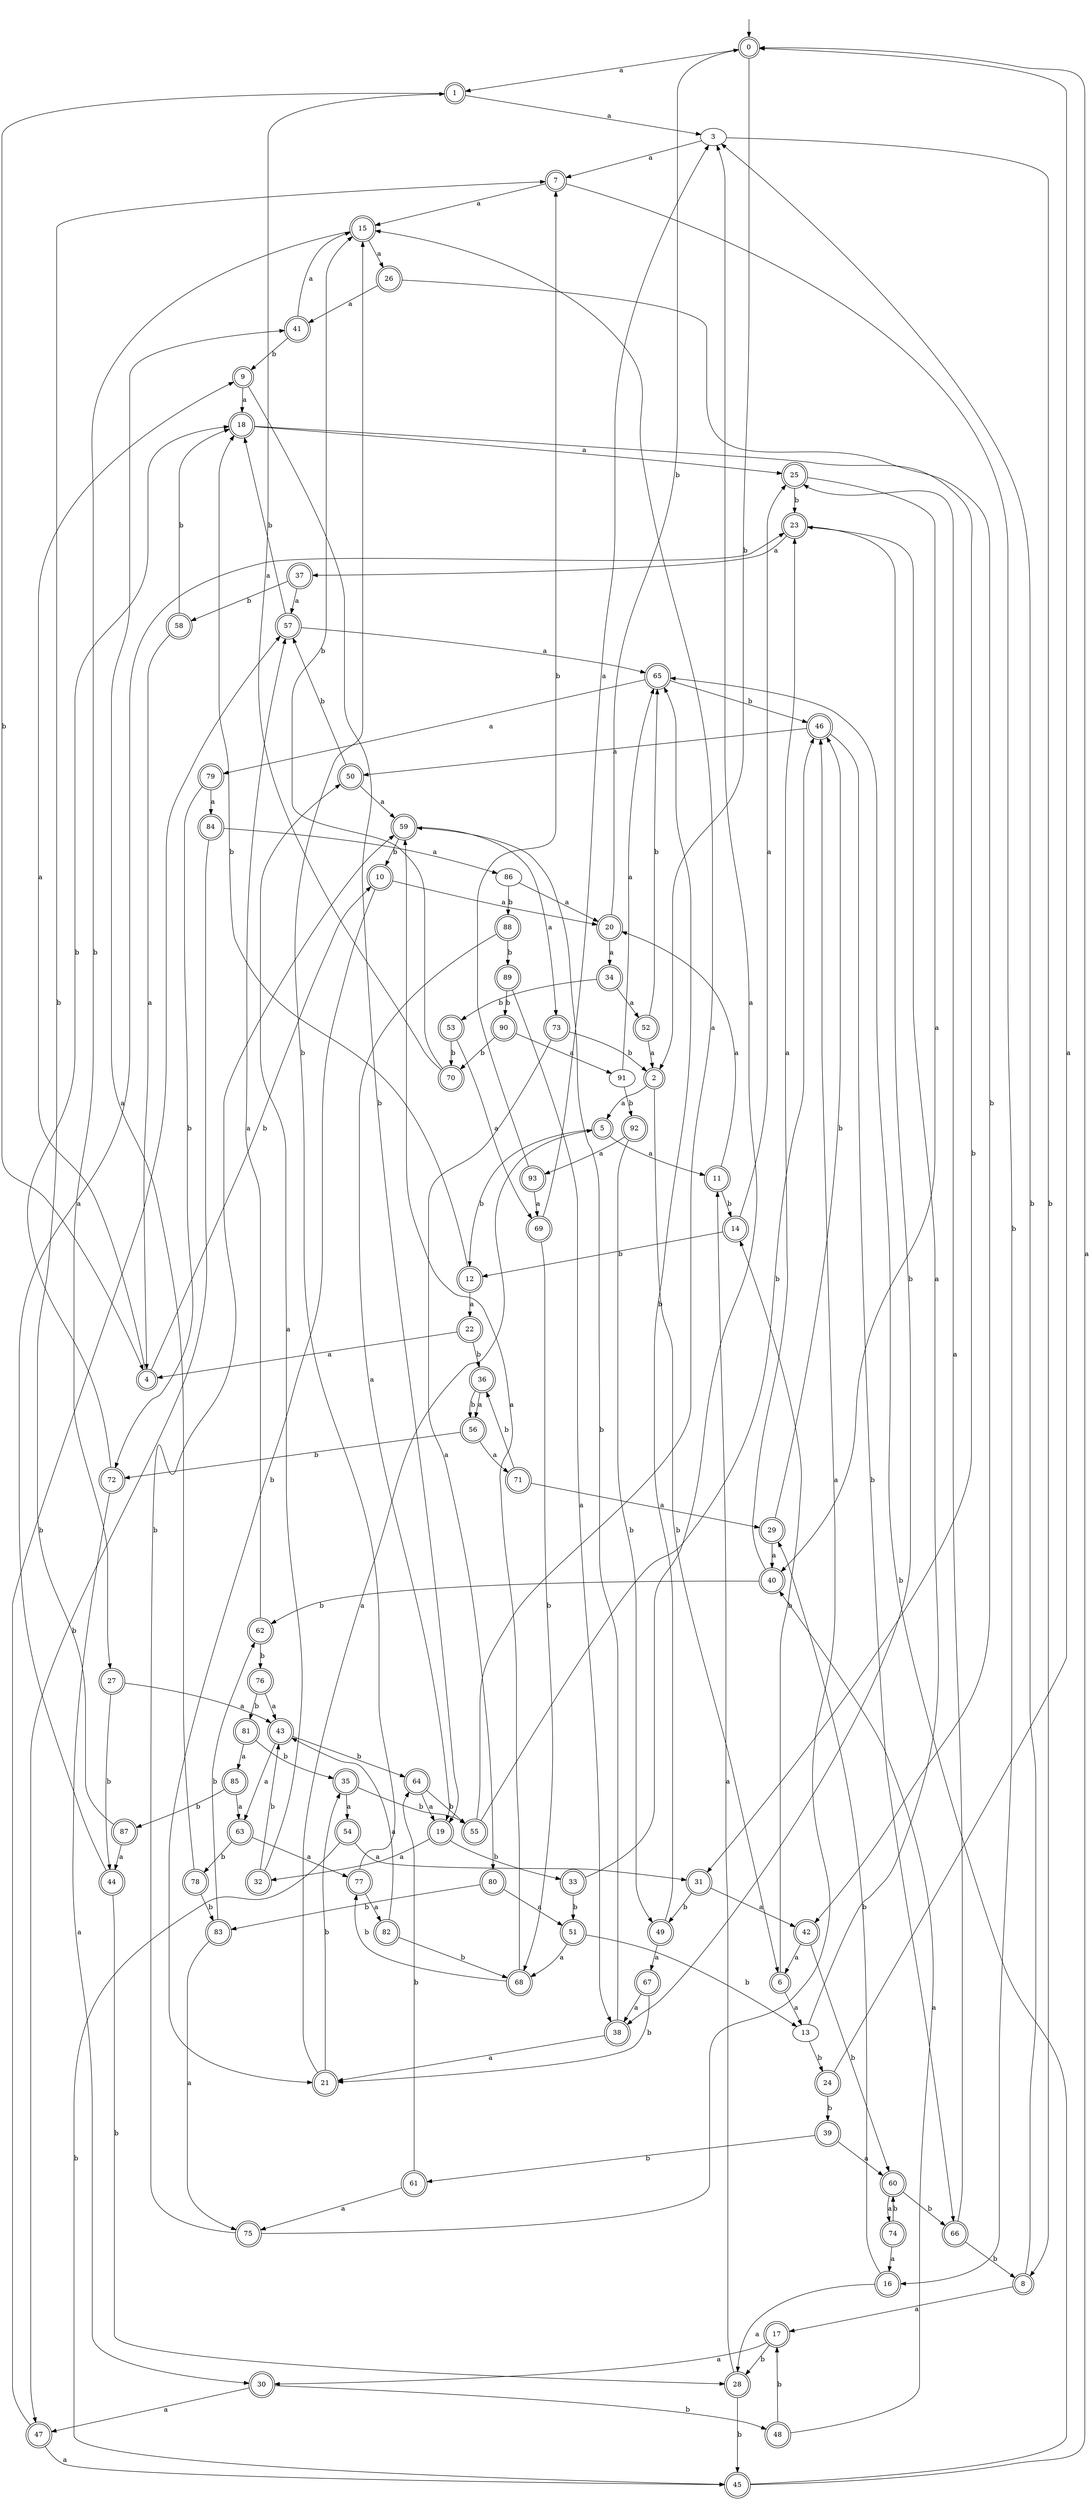 digraph RandomDFA {
  __start0 [label="", shape=none];
  __start0 -> 0 [label=""];
  0 [shape=circle] [shape=doublecircle]
  0 -> 1 [label="a"]
  0 -> 2 [label="b"]
  1 [shape=doublecircle]
  1 -> 3 [label="a"]
  1 -> 4 [label="b"]
  2 [shape=doublecircle]
  2 -> 5 [label="a"]
  2 -> 6 [label="b"]
  3
  3 -> 7 [label="a"]
  3 -> 8 [label="b"]
  4 [shape=doublecircle]
  4 -> 9 [label="a"]
  4 -> 10 [label="b"]
  5 [shape=doublecircle]
  5 -> 11 [label="a"]
  5 -> 12 [label="b"]
  6 [shape=doublecircle]
  6 -> 13 [label="a"]
  6 -> 14 [label="b"]
  7 [shape=doublecircle]
  7 -> 15 [label="a"]
  7 -> 16 [label="b"]
  8 [shape=doublecircle]
  8 -> 17 [label="a"]
  8 -> 3 [label="b"]
  9 [shape=doublecircle]
  9 -> 18 [label="a"]
  9 -> 19 [label="b"]
  10 [shape=doublecircle]
  10 -> 20 [label="a"]
  10 -> 21 [label="b"]
  11 [shape=doublecircle]
  11 -> 20 [label="a"]
  11 -> 14 [label="b"]
  12 [shape=doublecircle]
  12 -> 22 [label="a"]
  12 -> 18 [label="b"]
  13
  13 -> 23 [label="a"]
  13 -> 24 [label="b"]
  14 [shape=doublecircle]
  14 -> 25 [label="a"]
  14 -> 12 [label="b"]
  15 [shape=doublecircle]
  15 -> 26 [label="a"]
  15 -> 27 [label="b"]
  16 [shape=doublecircle]
  16 -> 28 [label="a"]
  16 -> 29 [label="b"]
  17 [shape=doublecircle]
  17 -> 30 [label="a"]
  17 -> 28 [label="b"]
  18 [shape=doublecircle]
  18 -> 25 [label="a"]
  18 -> 31 [label="b"]
  19 [shape=doublecircle]
  19 -> 32 [label="a"]
  19 -> 33 [label="b"]
  20 [shape=doublecircle]
  20 -> 34 [label="a"]
  20 -> 0 [label="b"]
  21 [shape=doublecircle]
  21 -> 5 [label="a"]
  21 -> 35 [label="b"]
  22 [shape=doublecircle]
  22 -> 4 [label="a"]
  22 -> 36 [label="b"]
  23 [shape=doublecircle]
  23 -> 37 [label="a"]
  23 -> 38 [label="b"]
  24 [shape=doublecircle]
  24 -> 0 [label="a"]
  24 -> 39 [label="b"]
  25 [shape=doublecircle]
  25 -> 40 [label="a"]
  25 -> 23 [label="b"]
  26 [shape=doublecircle]
  26 -> 41 [label="a"]
  26 -> 42 [label="b"]
  27 [shape=doublecircle]
  27 -> 43 [label="a"]
  27 -> 44 [label="b"]
  28 [shape=doublecircle]
  28 -> 11 [label="a"]
  28 -> 45 [label="b"]
  29 [shape=doublecircle]
  29 -> 40 [label="a"]
  29 -> 46 [label="b"]
  30 [shape=doublecircle]
  30 -> 47 [label="a"]
  30 -> 48 [label="b"]
  31 [shape=doublecircle]
  31 -> 42 [label="a"]
  31 -> 49 [label="b"]
  32 [shape=doublecircle]
  32 -> 50 [label="a"]
  32 -> 43 [label="b"]
  33 [shape=doublecircle]
  33 -> 3 [label="a"]
  33 -> 51 [label="b"]
  34 [shape=doublecircle]
  34 -> 52 [label="a"]
  34 -> 53 [label="b"]
  35 [shape=doublecircle]
  35 -> 54 [label="a"]
  35 -> 55 [label="b"]
  36 [shape=doublecircle]
  36 -> 56 [label="a"]
  36 -> 56 [label="b"]
  37 [shape=doublecircle]
  37 -> 57 [label="a"]
  37 -> 58 [label="b"]
  38 [shape=doublecircle]
  38 -> 21 [label="a"]
  38 -> 59 [label="b"]
  39 [shape=doublecircle]
  39 -> 60 [label="a"]
  39 -> 61 [label="b"]
  40 [shape=doublecircle]
  40 -> 23 [label="a"]
  40 -> 62 [label="b"]
  41 [shape=doublecircle]
  41 -> 15 [label="a"]
  41 -> 9 [label="b"]
  42 [shape=doublecircle]
  42 -> 6 [label="a"]
  42 -> 60 [label="b"]
  43 [shape=doublecircle]
  43 -> 63 [label="a"]
  43 -> 64 [label="b"]
  44 [shape=doublecircle]
  44 -> 23 [label="a"]
  44 -> 28 [label="b"]
  45 [shape=doublecircle]
  45 -> 0 [label="a"]
  45 -> 65 [label="b"]
  46 [shape=doublecircle]
  46 -> 50 [label="a"]
  46 -> 66 [label="b"]
  47 [shape=doublecircle]
  47 -> 45 [label="a"]
  47 -> 57 [label="b"]
  48 [shape=doublecircle]
  48 -> 40 [label="a"]
  48 -> 17 [label="b"]
  49 [shape=doublecircle]
  49 -> 67 [label="a"]
  49 -> 65 [label="b"]
  50 [shape=doublecircle]
  50 -> 59 [label="a"]
  50 -> 57 [label="b"]
  51 [shape=doublecircle]
  51 -> 68 [label="a"]
  51 -> 13 [label="b"]
  52 [shape=doublecircle]
  52 -> 2 [label="a"]
  52 -> 65 [label="b"]
  53 [shape=doublecircle]
  53 -> 69 [label="a"]
  53 -> 70 [label="b"]
  54 [shape=doublecircle]
  54 -> 31 [label="a"]
  54 -> 45 [label="b"]
  55 [shape=doublecircle]
  55 -> 15 [label="a"]
  55 -> 46 [label="b"]
  56 [shape=doublecircle]
  56 -> 71 [label="a"]
  56 -> 72 [label="b"]
  57 [shape=doublecircle]
  57 -> 65 [label="a"]
  57 -> 18 [label="b"]
  58 [shape=doublecircle]
  58 -> 4 [label="a"]
  58 -> 18 [label="b"]
  59 [shape=doublecircle]
  59 -> 73 [label="a"]
  59 -> 10 [label="b"]
  60 [shape=doublecircle]
  60 -> 74 [label="a"]
  60 -> 66 [label="b"]
  61 [shape=doublecircle]
  61 -> 75 [label="a"]
  61 -> 64 [label="b"]
  62 [shape=doublecircle]
  62 -> 57 [label="a"]
  62 -> 76 [label="b"]
  63 [shape=doublecircle]
  63 -> 77 [label="a"]
  63 -> 78 [label="b"]
  64 [shape=doublecircle]
  64 -> 19 [label="a"]
  64 -> 55 [label="b"]
  65 [shape=doublecircle]
  65 -> 79 [label="a"]
  65 -> 46 [label="b"]
  66 [shape=doublecircle]
  66 -> 25 [label="a"]
  66 -> 8 [label="b"]
  67 [shape=doublecircle]
  67 -> 38 [label="a"]
  67 -> 21 [label="b"]
  68 [shape=doublecircle]
  68 -> 59 [label="a"]
  68 -> 77 [label="b"]
  69 [shape=doublecircle]
  69 -> 3 [label="a"]
  69 -> 68 [label="b"]
  70 [shape=doublecircle]
  70 -> 1 [label="a"]
  70 -> 15 [label="b"]
  71 [shape=doublecircle]
  71 -> 29 [label="a"]
  71 -> 36 [label="b"]
  72 [shape=doublecircle]
  72 -> 30 [label="a"]
  72 -> 18 [label="b"]
  73 [shape=doublecircle]
  73 -> 80 [label="a"]
  73 -> 2 [label="b"]
  74 [shape=doublecircle]
  74 -> 16 [label="a"]
  74 -> 60 [label="b"]
  75 [shape=doublecircle]
  75 -> 46 [label="a"]
  75 -> 59 [label="b"]
  76 [shape=doublecircle]
  76 -> 43 [label="a"]
  76 -> 81 [label="b"]
  77 [shape=doublecircle]
  77 -> 82 [label="a"]
  77 -> 15 [label="b"]
  78 [shape=doublecircle]
  78 -> 41 [label="a"]
  78 -> 83 [label="b"]
  79 [shape=doublecircle]
  79 -> 84 [label="a"]
  79 -> 72 [label="b"]
  80 [shape=doublecircle]
  80 -> 51 [label="a"]
  80 -> 83 [label="b"]
  81 [shape=doublecircle]
  81 -> 85 [label="a"]
  81 -> 35 [label="b"]
  82 [shape=doublecircle]
  82 -> 43 [label="a"]
  82 -> 68 [label="b"]
  83 [shape=doublecircle]
  83 -> 75 [label="a"]
  83 -> 62 [label="b"]
  84 [shape=doublecircle]
  84 -> 86 [label="a"]
  84 -> 47 [label="b"]
  85 [shape=doublecircle]
  85 -> 63 [label="a"]
  85 -> 87 [label="b"]
  86
  86 -> 20 [label="a"]
  86 -> 88 [label="b"]
  87 [shape=doublecircle]
  87 -> 44 [label="a"]
  87 -> 7 [label="b"]
  88 [shape=doublecircle]
  88 -> 19 [label="a"]
  88 -> 89 [label="b"]
  89 [shape=doublecircle]
  89 -> 38 [label="a"]
  89 -> 90 [label="b"]
  90 [shape=doublecircle]
  90 -> 91 [label="a"]
  90 -> 70 [label="b"]
  91
  91 -> 65 [label="a"]
  91 -> 92 [label="b"]
  92 [shape=doublecircle]
  92 -> 93 [label="a"]
  92 -> 49 [label="b"]
  93 [shape=doublecircle]
  93 -> 69 [label="a"]
  93 -> 7 [label="b"]
}
